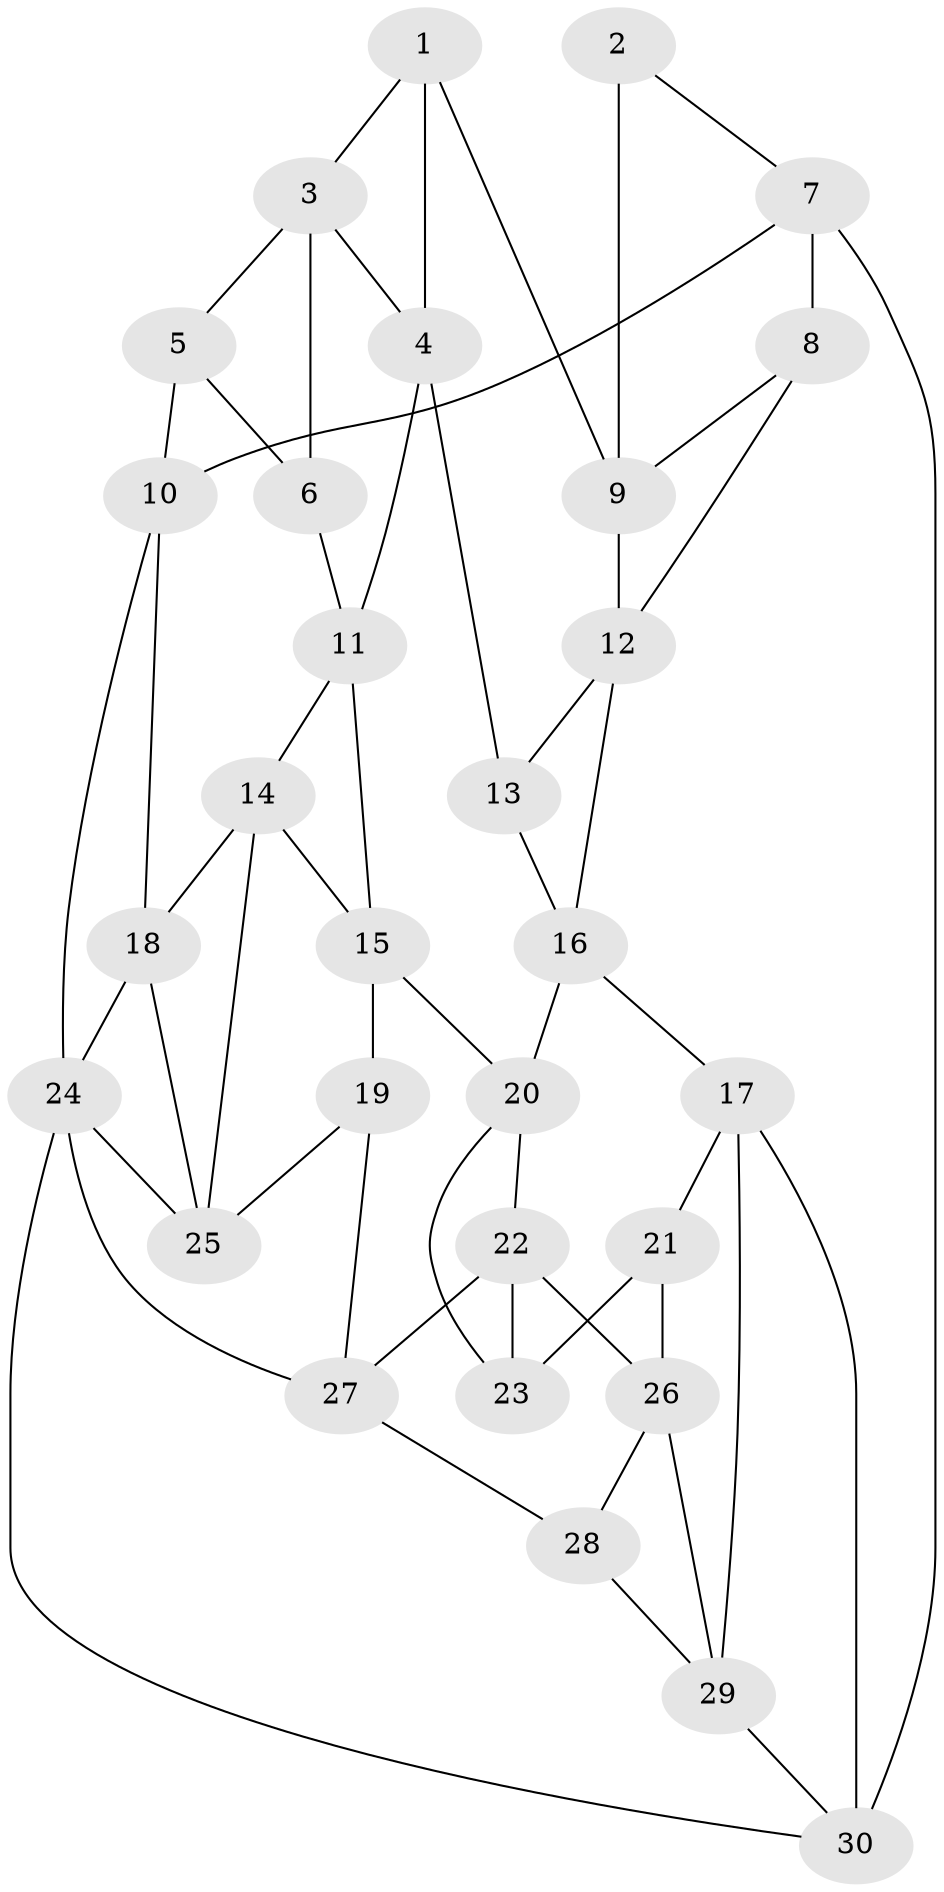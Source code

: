 // original degree distribution, {3: 0.03333333333333333, 4: 0.3, 6: 0.26666666666666666, 5: 0.4}
// Generated by graph-tools (version 1.1) at 2025/03/03/09/25 03:03:27]
// undirected, 30 vertices, 55 edges
graph export_dot {
graph [start="1"]
  node [color=gray90,style=filled];
  1;
  2;
  3;
  4;
  5;
  6;
  7;
  8;
  9;
  10;
  11;
  12;
  13;
  14;
  15;
  16;
  17;
  18;
  19;
  20;
  21;
  22;
  23;
  24;
  25;
  26;
  27;
  28;
  29;
  30;
  1 -- 3 [weight=1.0];
  1 -- 4 [weight=1.0];
  1 -- 9 [weight=1.0];
  2 -- 7 [weight=1.0];
  2 -- 9 [weight=2.0];
  3 -- 4 [weight=1.0];
  3 -- 5 [weight=1.0];
  3 -- 6 [weight=1.0];
  4 -- 11 [weight=1.0];
  4 -- 13 [weight=1.0];
  5 -- 6 [weight=1.0];
  5 -- 10 [weight=2.0];
  6 -- 11 [weight=1.0];
  7 -- 8 [weight=1.0];
  7 -- 10 [weight=1.0];
  7 -- 30 [weight=2.0];
  8 -- 9 [weight=1.0];
  8 -- 12 [weight=1.0];
  9 -- 12 [weight=1.0];
  10 -- 18 [weight=1.0];
  10 -- 24 [weight=1.0];
  11 -- 14 [weight=1.0];
  11 -- 15 [weight=1.0];
  12 -- 13 [weight=1.0];
  12 -- 16 [weight=1.0];
  13 -- 16 [weight=1.0];
  14 -- 15 [weight=1.0];
  14 -- 18 [weight=1.0];
  14 -- 25 [weight=1.0];
  15 -- 19 [weight=1.0];
  15 -- 20 [weight=1.0];
  16 -- 17 [weight=1.0];
  16 -- 20 [weight=1.0];
  17 -- 21 [weight=1.0];
  17 -- 29 [weight=1.0];
  17 -- 30 [weight=1.0];
  18 -- 24 [weight=1.0];
  18 -- 25 [weight=1.0];
  19 -- 25 [weight=1.0];
  19 -- 27 [weight=1.0];
  20 -- 22 [weight=1.0];
  20 -- 23 [weight=1.0];
  21 -- 23 [weight=2.0];
  21 -- 26 [weight=1.0];
  22 -- 23 [weight=1.0];
  22 -- 26 [weight=1.0];
  22 -- 27 [weight=1.0];
  24 -- 25 [weight=1.0];
  24 -- 27 [weight=1.0];
  24 -- 30 [weight=1.0];
  26 -- 28 [weight=1.0];
  26 -- 29 [weight=1.0];
  27 -- 28 [weight=1.0];
  28 -- 29 [weight=1.0];
  29 -- 30 [weight=1.0];
}
